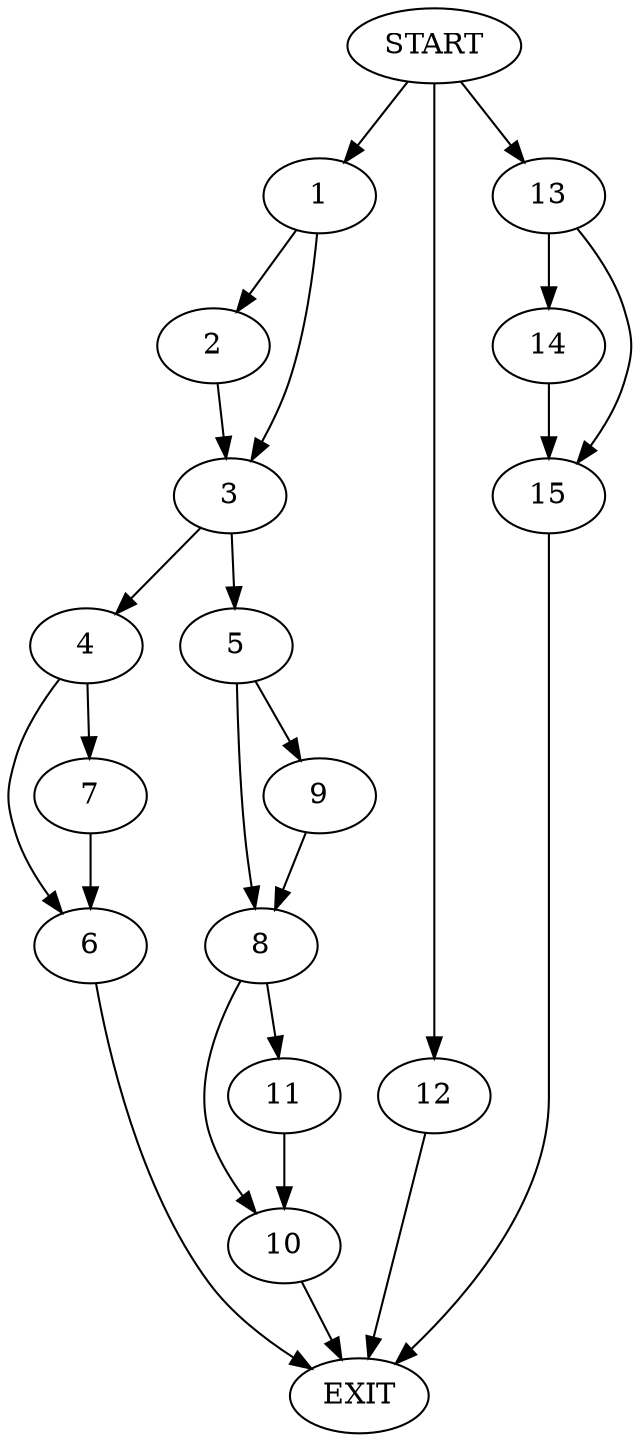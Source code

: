 digraph {
0 [label="START"]
16 [label="EXIT"]
0 -> 1
1 -> 2
1 -> 3
3 -> 4
3 -> 5
2 -> 3
4 -> 6
4 -> 7
5 -> 8
5 -> 9
9 -> 8
8 -> 10
8 -> 11
11 -> 10
10 -> 16
6 -> 16
7 -> 6
0 -> 12
12 -> 16
0 -> 13
13 -> 14
13 -> 15
14 -> 15
15 -> 16
}
